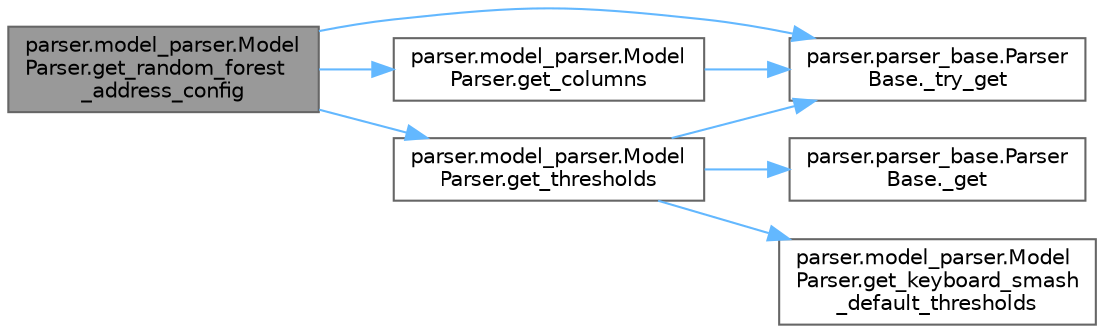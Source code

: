 digraph "parser.model_parser.ModelParser.get_random_forest_address_config"
{
 // INTERACTIVE_SVG=YES
 // LATEX_PDF_SIZE
  bgcolor="transparent";
  edge [fontname=Helvetica,fontsize=10,labelfontname=Helvetica,labelfontsize=10];
  node [fontname=Helvetica,fontsize=10,shape=box,height=0.2,width=0.4];
  rankdir="LR";
  Node1 [label="parser.model_parser.Model\lParser.get_random_forest\l_address_config",height=0.2,width=0.4,color="gray40", fillcolor="grey60", style="filled", fontcolor="black",tooltip=" "];
  Node1 -> Node2 [color="steelblue1",style="solid"];
  Node2 [label="parser.parser_base.Parser\lBase._try_get",height=0.2,width=0.4,color="grey40", fillcolor="white", style="filled",URL="$classparser_1_1parser__base_1_1_parser_base.html#a5d88e7661694746fee4816141582c3a7",tooltip=" "];
  Node1 -> Node3 [color="steelblue1",style="solid"];
  Node3 [label="parser.model_parser.Model\lParser.get_columns",height=0.2,width=0.4,color="grey40", fillcolor="white", style="filled",URL="$classparser_1_1model__parser_1_1_model_parser.html#af46e8c838f3a13db4c576a011076a036",tooltip=" "];
  Node3 -> Node2 [color="steelblue1",style="solid"];
  Node1 -> Node4 [color="steelblue1",style="solid"];
  Node4 [label="parser.model_parser.Model\lParser.get_thresholds",height=0.2,width=0.4,color="grey40", fillcolor="white", style="filled",URL="$classparser_1_1model__parser_1_1_model_parser.html#a76dda884e6d3a6bbcac1782ff2fe120d",tooltip=" "];
  Node4 -> Node5 [color="steelblue1",style="solid"];
  Node5 [label="parser.parser_base.Parser\lBase._get",height=0.2,width=0.4,color="grey40", fillcolor="white", style="filled",URL="$classparser_1_1parser__base_1_1_parser_base.html#a2eafe46a0dfd547f102a6afcee176311",tooltip=" "];
  Node4 -> Node2 [color="steelblue1",style="solid"];
  Node4 -> Node6 [color="steelblue1",style="solid"];
  Node6 [label="parser.model_parser.Model\lParser.get_keyboard_smash\l_default_thresholds",height=0.2,width=0.4,color="grey40", fillcolor="white", style="filled",URL="$classparser_1_1model__parser_1_1_model_parser.html#a3b85c606ffe0670782f2b87911338da2",tooltip=" "];
}
